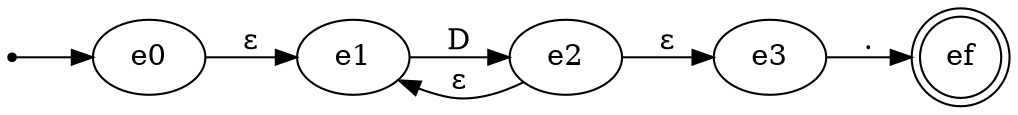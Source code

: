 digraph {
	graph [rankdir=LR]
	ini [shape=point]
	e0
	ini -> e0
	e1
	e2
	e3
	ef [shape=doublecircle]
	e0 -> e1 [label="ε"]
	e1 -> e2 [label=D]
	e2 -> e1 [label="ε"]
	e2 -> e3 [label="ε"]
	e3 -> ef [label="."]
}
